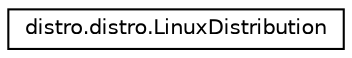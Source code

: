 digraph "Graphical Class Hierarchy"
{
 // LATEX_PDF_SIZE
  edge [fontname="Helvetica",fontsize="10",labelfontname="Helvetica",labelfontsize="10"];
  node [fontname="Helvetica",fontsize="10",shape=record];
  rankdir="LR";
  Node0 [label="distro.distro.LinuxDistribution",height=0.2,width=0.4,color="black", fillcolor="white", style="filled",URL="$classdistro_1_1distro_1_1LinuxDistribution.html",tooltip=" "];
}
